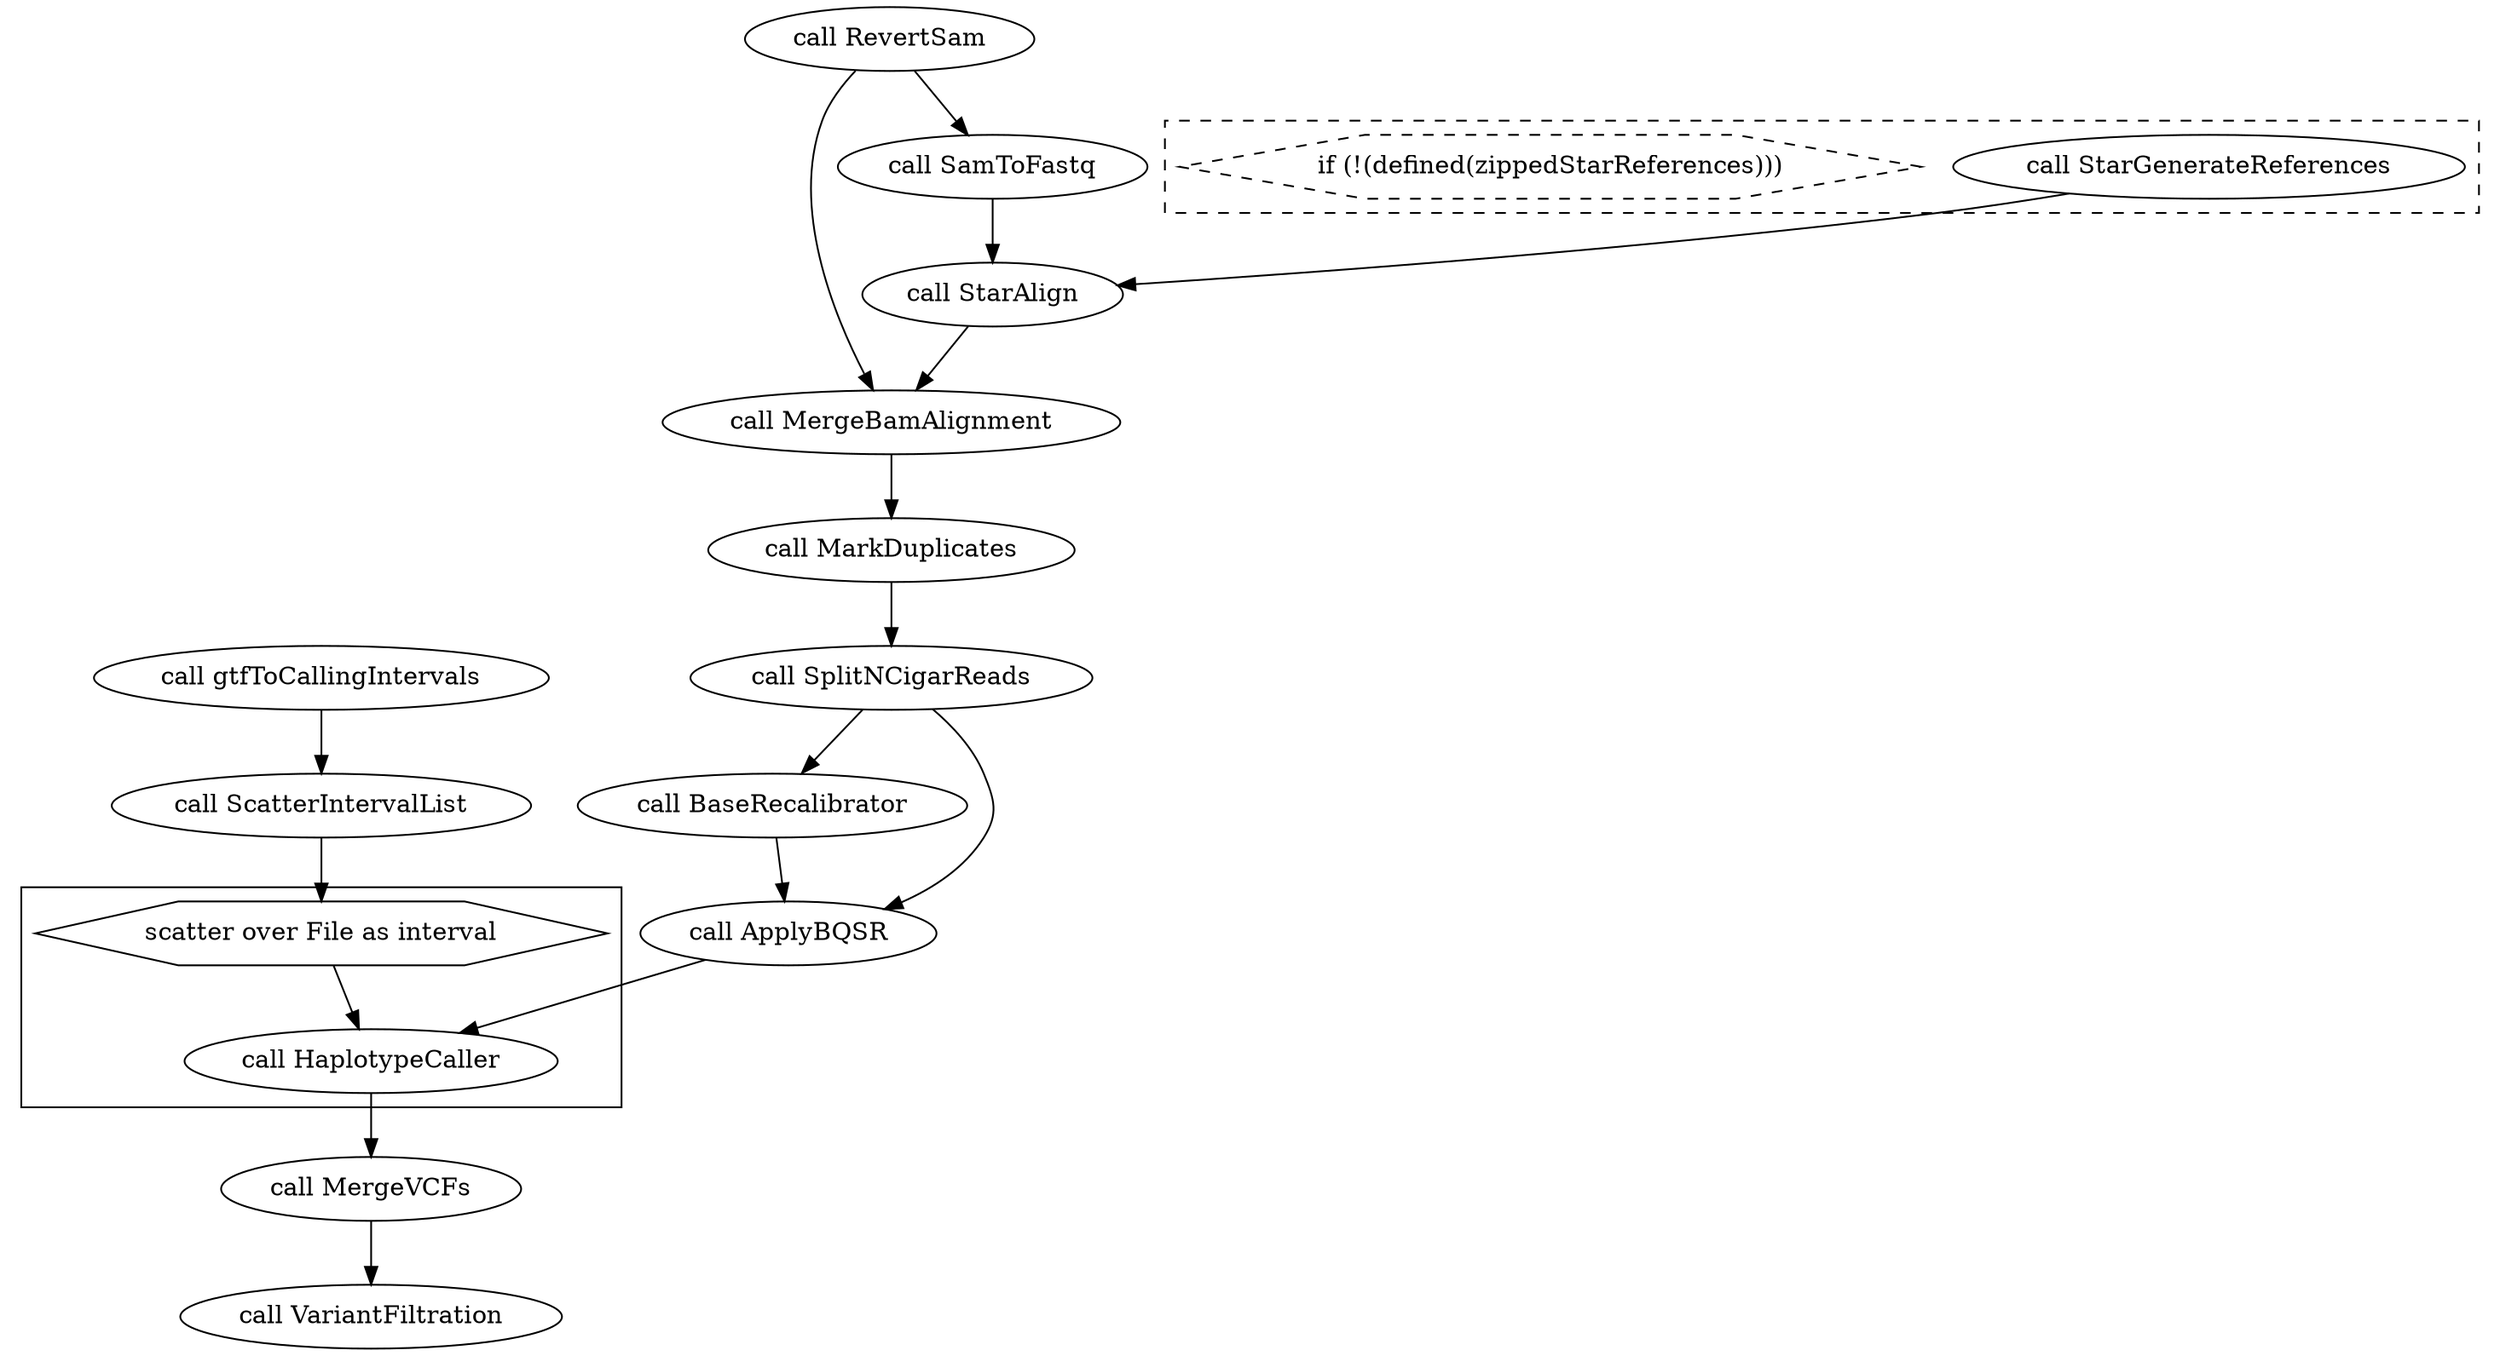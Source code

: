 digraph RNAseq {
  #rankdir=LR;
  compound=true;

  # Links
  CALL_StarAlign -> CALL_MergeBamAlignment
  CALL_BaseRecalibrator -> CALL_ApplyBQSR
  CALL_MarkDuplicates -> CALL_SplitNCigarReads
  CALL_RevertSam -> CALL_SamToFastq
  CALL_SplitNCigarReads -> CALL_BaseRecalibrator
  SCATTER_1_VARIABLE_interval -> CALL_HaplotypeCaller
  CALL_HaplotypeCaller -> CALL_MergeVCFs
  CALL_StarGenerateReferences -> CALL_StarAlign
  CALL_MergeBamAlignment -> CALL_MarkDuplicates
  CALL_gtfToCallingIntervals -> CALL_ScatterIntervalList
  CALL_MergeVCFs -> CALL_VariantFiltration
  CALL_ScatterIntervalList -> SCATTER_1_VARIABLE_interval
  CALL_SplitNCigarReads -> CALL_ApplyBQSR
  CALL_ApplyBQSR -> CALL_HaplotypeCaller
  CALL_RevertSam -> CALL_MergeBamAlignment
  CALL_SamToFastq -> CALL_StarAlign

  # Nodes
  CALL_MergeBamAlignment [label="call MergeBamAlignment"]
  CALL_ApplyBQSR [label="call ApplyBQSR"]
  CALL_gtfToCallingIntervals [label="call gtfToCallingIntervals"]
  subgraph cluster_0 {
    style="filled,dashed";
    fillcolor=white;
    CALL_StarGenerateReferences [label="call StarGenerateReferences"]
    CONDITIONAL_0_EXPRESSION [shape="hexagon" label="if (!(defined(zippedStarReferences)))" style="dashed" ]
  }
  CALL_VariantFiltration [label="call VariantFiltration"]
  CALL_SamToFastq [label="call SamToFastq"]
  CALL_MarkDuplicates [label="call MarkDuplicates"]
  CALL_ScatterIntervalList [label="call ScatterIntervalList"]
  subgraph cluster_1 {
    style="filled,solid";
    fillcolor=white;
    CALL_HaplotypeCaller [label="call HaplotypeCaller"]
    SCATTER_1_VARIABLE_interval [shape="hexagon" label="scatter over File as interval"]
  }
  CALL_MergeVCFs [label="call MergeVCFs"]
  CALL_BaseRecalibrator [label="call BaseRecalibrator"]
  CALL_RevertSam [label="call RevertSam"]
  CALL_SplitNCigarReads [label="call SplitNCigarReads"]
  CALL_StarAlign [label="call StarAlign"]
}
